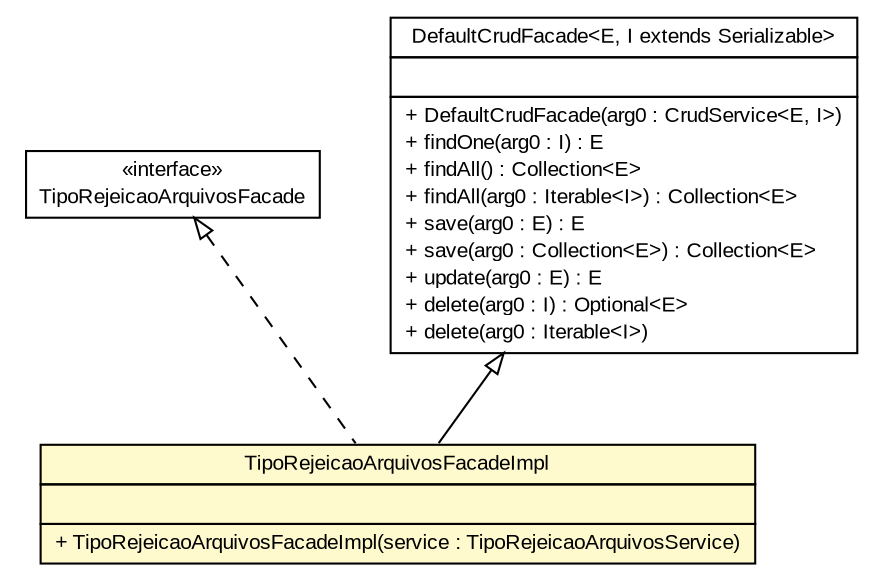 #!/usr/local/bin/dot
#
# Class diagram 
# Generated by UMLGraph version R5_6 (http://www.umlgraph.org/)
#

digraph G {
	edge [fontname="arial",fontsize=10,labelfontname="arial",labelfontsize=10];
	node [fontname="arial",fontsize=10,shape=plaintext];
	nodesep=0.25;
	ranksep=0.5;
	// br.gov.to.sefaz.arr.parametros.business.facade.TipoRejeicaoArquivosFacade
	c35899 [label=<<table title="br.gov.to.sefaz.arr.parametros.business.facade.TipoRejeicaoArquivosFacade" border="0" cellborder="1" cellspacing="0" cellpadding="2" port="p" href="../TipoRejeicaoArquivosFacade.html">
		<tr><td><table border="0" cellspacing="0" cellpadding="1">
<tr><td align="center" balign="center"> &#171;interface&#187; </td></tr>
<tr><td align="center" balign="center"> TipoRejeicaoArquivosFacade </td></tr>
		</table></td></tr>
		</table>>, URL="../TipoRejeicaoArquivosFacade.html", fontname="arial", fontcolor="black", fontsize=10.0];
	// br.gov.to.sefaz.arr.parametros.business.facade.impl.TipoRejeicaoArquivosFacadeImpl
	c35909 [label=<<table title="br.gov.to.sefaz.arr.parametros.business.facade.impl.TipoRejeicaoArquivosFacadeImpl" border="0" cellborder="1" cellspacing="0" cellpadding="2" port="p" bgcolor="lemonChiffon" href="./TipoRejeicaoArquivosFacadeImpl.html">
		<tr><td><table border="0" cellspacing="0" cellpadding="1">
<tr><td align="center" balign="center"> TipoRejeicaoArquivosFacadeImpl </td></tr>
		</table></td></tr>
		<tr><td><table border="0" cellspacing="0" cellpadding="1">
<tr><td align="left" balign="left">  </td></tr>
		</table></td></tr>
		<tr><td><table border="0" cellspacing="0" cellpadding="1">
<tr><td align="left" balign="left"> + TipoRejeicaoArquivosFacadeImpl(service : TipoRejeicaoArquivosService) </td></tr>
		</table></td></tr>
		</table>>, URL="./TipoRejeicaoArquivosFacadeImpl.html", fontname="arial", fontcolor="black", fontsize=10.0];
	//br.gov.to.sefaz.arr.parametros.business.facade.impl.TipoRejeicaoArquivosFacadeImpl extends br.gov.to.sefaz.business.facade.impl.DefaultCrudFacade<br.gov.to.sefaz.arr.parametros.persistence.entity.TipoRejeicaoArquivos, java.lang.Integer>
	c36083:p -> c35909:p [dir=back,arrowtail=empty];
	//br.gov.to.sefaz.arr.parametros.business.facade.impl.TipoRejeicaoArquivosFacadeImpl implements br.gov.to.sefaz.arr.parametros.business.facade.TipoRejeicaoArquivosFacade
	c35899:p -> c35909:p [dir=back,arrowtail=empty,style=dashed];
	// br.gov.to.sefaz.business.facade.impl.DefaultCrudFacade<E, I extends java.io.Serializable>
	c36083 [label=<<table title="br.gov.to.sefaz.business.facade.impl.DefaultCrudFacade" border="0" cellborder="1" cellspacing="0" cellpadding="2" port="p" href="http://java.sun.com/j2se/1.4.2/docs/api/br/gov/to/sefaz/business/facade/impl/DefaultCrudFacade.html">
		<tr><td><table border="0" cellspacing="0" cellpadding="1">
<tr><td align="center" balign="center"> DefaultCrudFacade&lt;E, I extends Serializable&gt; </td></tr>
		</table></td></tr>
		<tr><td><table border="0" cellspacing="0" cellpadding="1">
<tr><td align="left" balign="left">  </td></tr>
		</table></td></tr>
		<tr><td><table border="0" cellspacing="0" cellpadding="1">
<tr><td align="left" balign="left"> + DefaultCrudFacade(arg0 : CrudService&lt;E, I&gt;) </td></tr>
<tr><td align="left" balign="left"> + findOne(arg0 : I) : E </td></tr>
<tr><td align="left" balign="left"> + findAll() : Collection&lt;E&gt; </td></tr>
<tr><td align="left" balign="left"> + findAll(arg0 : Iterable&lt;I&gt;) : Collection&lt;E&gt; </td></tr>
<tr><td align="left" balign="left"> + save(arg0 : E) : E </td></tr>
<tr><td align="left" balign="left"> + save(arg0 : Collection&lt;E&gt;) : Collection&lt;E&gt; </td></tr>
<tr><td align="left" balign="left"> + update(arg0 : E) : E </td></tr>
<tr><td align="left" balign="left"> + delete(arg0 : I) : Optional&lt;E&gt; </td></tr>
<tr><td align="left" balign="left"> + delete(arg0 : Iterable&lt;I&gt;) </td></tr>
		</table></td></tr>
		</table>>, URL="http://java.sun.com/j2se/1.4.2/docs/api/br/gov/to/sefaz/business/facade/impl/DefaultCrudFacade.html", fontname="arial", fontcolor="black", fontsize=10.0];
}

